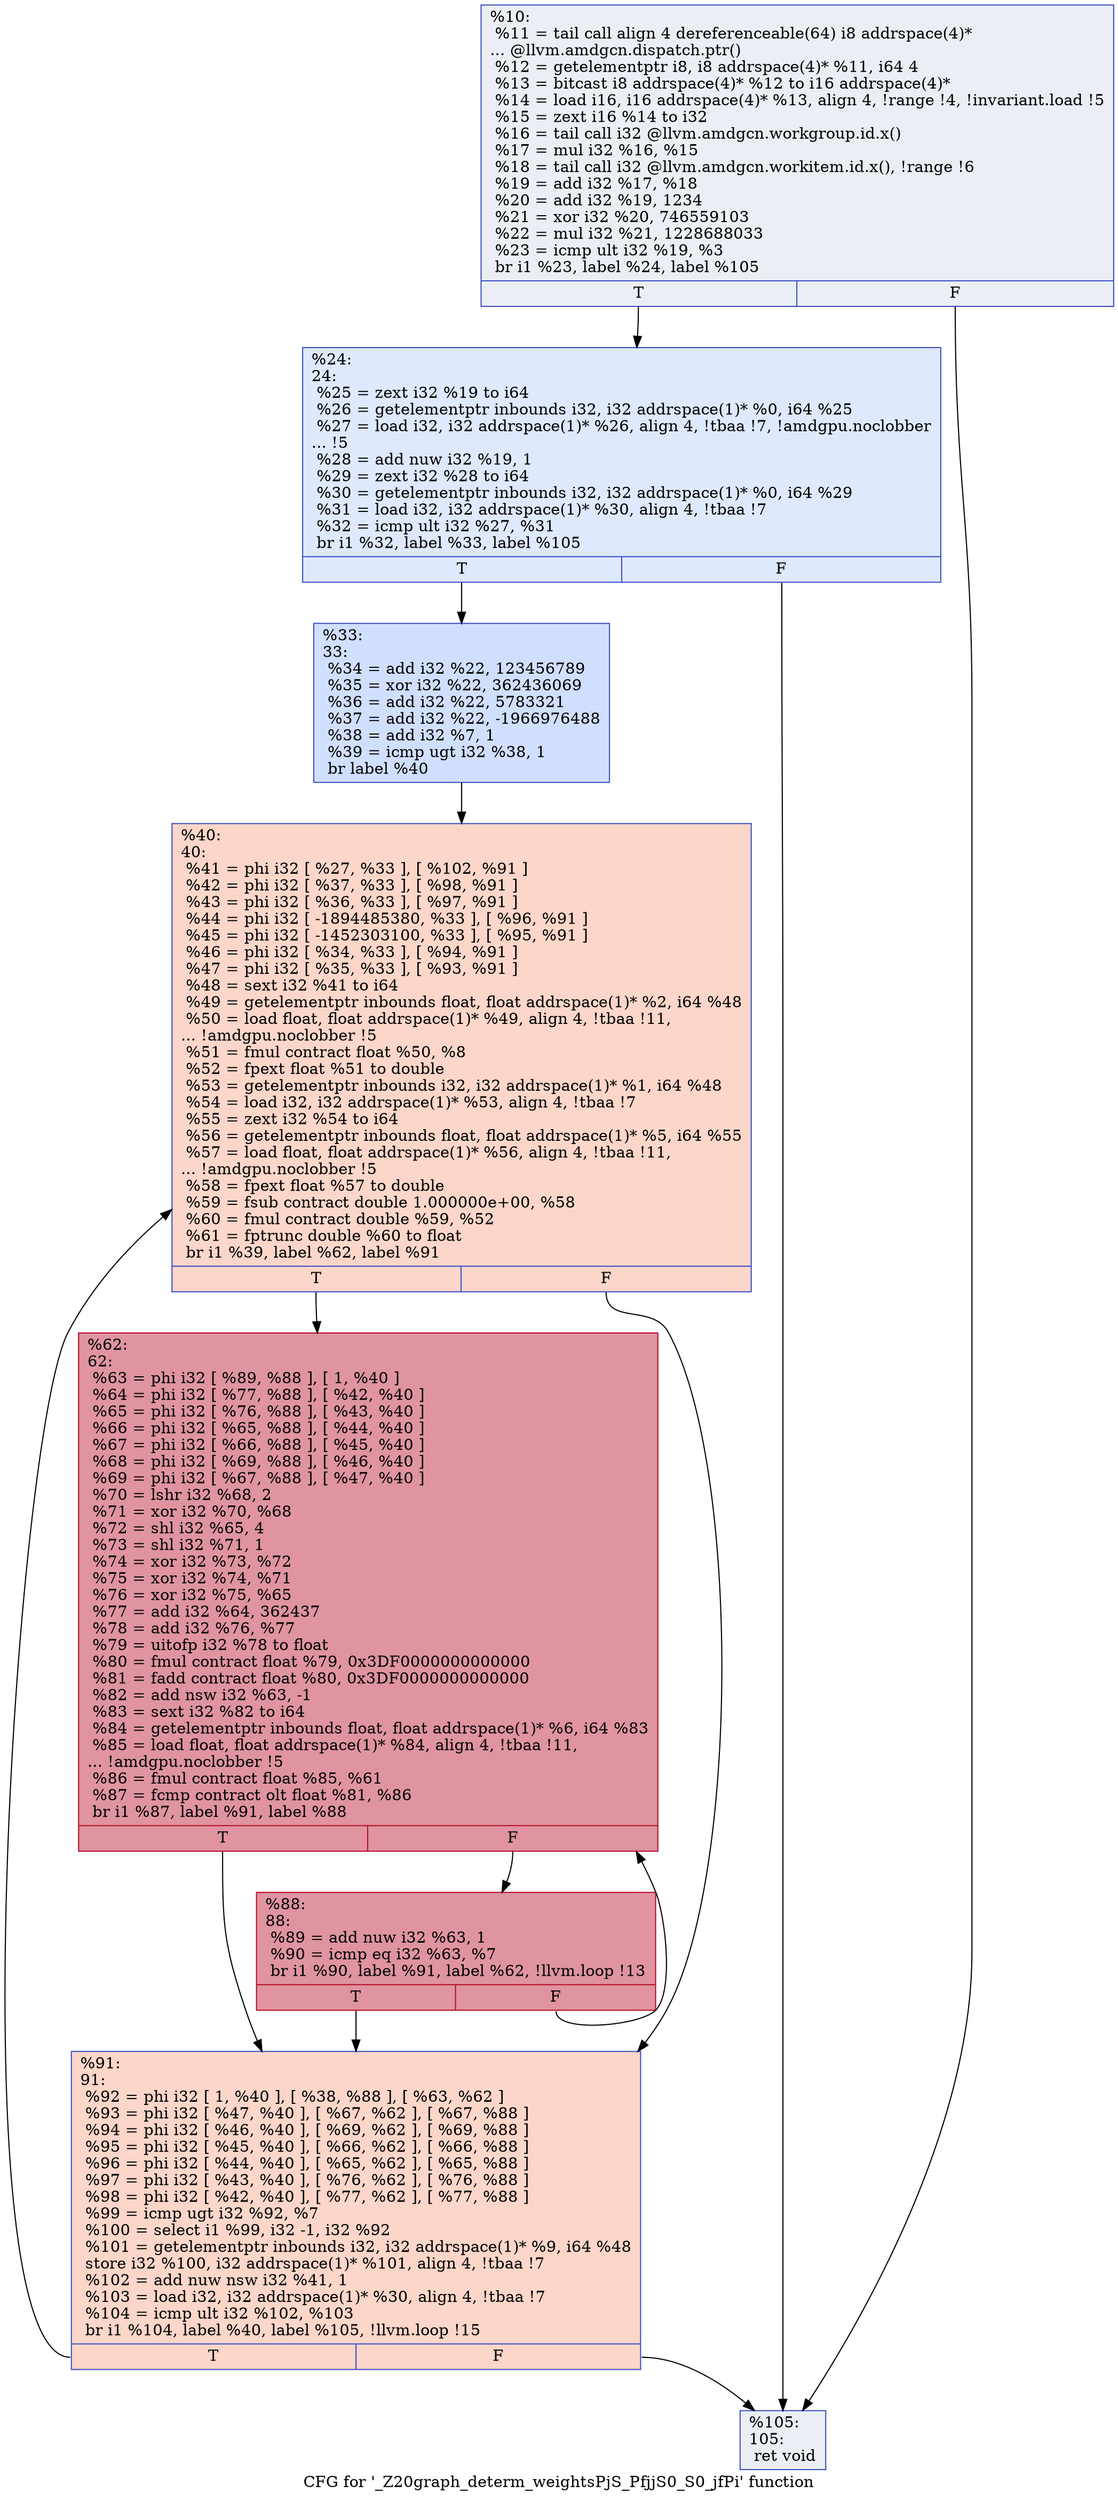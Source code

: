 digraph "CFG for '_Z20graph_determ_weightsPjS_PfjjS0_S0_jfPi' function" {
	label="CFG for '_Z20graph_determ_weightsPjS_PfjjS0_S0_jfPi' function";

	Node0x55c9570 [shape=record,color="#3d50c3ff", style=filled, fillcolor="#d1dae970",label="{%10:\l  %11 = tail call align 4 dereferenceable(64) i8 addrspace(4)*\l... @llvm.amdgcn.dispatch.ptr()\l  %12 = getelementptr i8, i8 addrspace(4)* %11, i64 4\l  %13 = bitcast i8 addrspace(4)* %12 to i16 addrspace(4)*\l  %14 = load i16, i16 addrspace(4)* %13, align 4, !range !4, !invariant.load !5\l  %15 = zext i16 %14 to i32\l  %16 = tail call i32 @llvm.amdgcn.workgroup.id.x()\l  %17 = mul i32 %16, %15\l  %18 = tail call i32 @llvm.amdgcn.workitem.id.x(), !range !6\l  %19 = add i32 %17, %18\l  %20 = add i32 %19, 1234\l  %21 = xor i32 %20, 746559103\l  %22 = mul i32 %21, 1228688033\l  %23 = icmp ult i32 %19, %3\l  br i1 %23, label %24, label %105\l|{<s0>T|<s1>F}}"];
	Node0x55c9570:s0 -> Node0x55cc250;
	Node0x55c9570:s1 -> Node0x55cc2e0;
	Node0x55cc250 [shape=record,color="#3d50c3ff", style=filled, fillcolor="#b5cdfa70",label="{%24:\l24:                                               \l  %25 = zext i32 %19 to i64\l  %26 = getelementptr inbounds i32, i32 addrspace(1)* %0, i64 %25\l  %27 = load i32, i32 addrspace(1)* %26, align 4, !tbaa !7, !amdgpu.noclobber\l... !5\l  %28 = add nuw i32 %19, 1\l  %29 = zext i32 %28 to i64\l  %30 = getelementptr inbounds i32, i32 addrspace(1)* %0, i64 %29\l  %31 = load i32, i32 addrspace(1)* %30, align 4, !tbaa !7\l  %32 = icmp ult i32 %27, %31\l  br i1 %32, label %33, label %105\l|{<s0>T|<s1>F}}"];
	Node0x55cc250:s0 -> Node0x55cba90;
	Node0x55cc250:s1 -> Node0x55cc2e0;
	Node0x55cba90 [shape=record,color="#3d50c3ff", style=filled, fillcolor="#96b7ff70",label="{%33:\l33:                                               \l  %34 = add i32 %22, 123456789\l  %35 = xor i32 %22, 362436069\l  %36 = add i32 %22, 5783321\l  %37 = add i32 %22, -1966976488\l  %38 = add i32 %7, 1\l  %39 = icmp ugt i32 %38, 1\l  br label %40\l}"];
	Node0x55cba90 -> Node0x55cdc90;
	Node0x55cdc90 [shape=record,color="#3d50c3ff", style=filled, fillcolor="#f6a38570",label="{%40:\l40:                                               \l  %41 = phi i32 [ %27, %33 ], [ %102, %91 ]\l  %42 = phi i32 [ %37, %33 ], [ %98, %91 ]\l  %43 = phi i32 [ %36, %33 ], [ %97, %91 ]\l  %44 = phi i32 [ -1894485380, %33 ], [ %96, %91 ]\l  %45 = phi i32 [ -1452303100, %33 ], [ %95, %91 ]\l  %46 = phi i32 [ %34, %33 ], [ %94, %91 ]\l  %47 = phi i32 [ %35, %33 ], [ %93, %91 ]\l  %48 = sext i32 %41 to i64\l  %49 = getelementptr inbounds float, float addrspace(1)* %2, i64 %48\l  %50 = load float, float addrspace(1)* %49, align 4, !tbaa !11,\l... !amdgpu.noclobber !5\l  %51 = fmul contract float %50, %8\l  %52 = fpext float %51 to double\l  %53 = getelementptr inbounds i32, i32 addrspace(1)* %1, i64 %48\l  %54 = load i32, i32 addrspace(1)* %53, align 4, !tbaa !7\l  %55 = zext i32 %54 to i64\l  %56 = getelementptr inbounds float, float addrspace(1)* %5, i64 %55\l  %57 = load float, float addrspace(1)* %56, align 4, !tbaa !11,\l... !amdgpu.noclobber !5\l  %58 = fpext float %57 to double\l  %59 = fsub contract double 1.000000e+00, %58\l  %60 = fmul contract double %59, %52\l  %61 = fptrunc double %60 to float\l  br i1 %39, label %62, label %91\l|{<s0>T|<s1>F}}"];
	Node0x55cdc90:s0 -> Node0x55cff40;
	Node0x55cdc90:s1 -> Node0x55cdd80;
	Node0x55cff40 [shape=record,color="#b70d28ff", style=filled, fillcolor="#b70d2870",label="{%62:\l62:                                               \l  %63 = phi i32 [ %89, %88 ], [ 1, %40 ]\l  %64 = phi i32 [ %77, %88 ], [ %42, %40 ]\l  %65 = phi i32 [ %76, %88 ], [ %43, %40 ]\l  %66 = phi i32 [ %65, %88 ], [ %44, %40 ]\l  %67 = phi i32 [ %66, %88 ], [ %45, %40 ]\l  %68 = phi i32 [ %69, %88 ], [ %46, %40 ]\l  %69 = phi i32 [ %67, %88 ], [ %47, %40 ]\l  %70 = lshr i32 %68, 2\l  %71 = xor i32 %70, %68\l  %72 = shl i32 %65, 4\l  %73 = shl i32 %71, 1\l  %74 = xor i32 %73, %72\l  %75 = xor i32 %74, %71\l  %76 = xor i32 %75, %65\l  %77 = add i32 %64, 362437\l  %78 = add i32 %76, %77\l  %79 = uitofp i32 %78 to float\l  %80 = fmul contract float %79, 0x3DF0000000000000\l  %81 = fadd contract float %80, 0x3DF0000000000000\l  %82 = add nsw i32 %63, -1\l  %83 = sext i32 %82 to i64\l  %84 = getelementptr inbounds float, float addrspace(1)* %6, i64 %83\l  %85 = load float, float addrspace(1)* %84, align 4, !tbaa !11,\l... !amdgpu.noclobber !5\l  %86 = fmul contract float %85, %61\l  %87 = fcmp contract olt float %81, %86\l  br i1 %87, label %91, label %88\l|{<s0>T|<s1>F}}"];
	Node0x55cff40:s0 -> Node0x55cdd80;
	Node0x55cff40:s1 -> Node0x55d0080;
	Node0x55d0080 [shape=record,color="#b70d28ff", style=filled, fillcolor="#b70d2870",label="{%88:\l88:                                               \l  %89 = add nuw i32 %63, 1\l  %90 = icmp eq i32 %63, %7\l  br i1 %90, label %91, label %62, !llvm.loop !13\l|{<s0>T|<s1>F}}"];
	Node0x55d0080:s0 -> Node0x55cdd80;
	Node0x55d0080:s1 -> Node0x55cff40;
	Node0x55cdd80 [shape=record,color="#3d50c3ff", style=filled, fillcolor="#f6a38570",label="{%91:\l91:                                               \l  %92 = phi i32 [ 1, %40 ], [ %38, %88 ], [ %63, %62 ]\l  %93 = phi i32 [ %47, %40 ], [ %67, %62 ], [ %67, %88 ]\l  %94 = phi i32 [ %46, %40 ], [ %69, %62 ], [ %69, %88 ]\l  %95 = phi i32 [ %45, %40 ], [ %66, %62 ], [ %66, %88 ]\l  %96 = phi i32 [ %44, %40 ], [ %65, %62 ], [ %65, %88 ]\l  %97 = phi i32 [ %43, %40 ], [ %76, %62 ], [ %76, %88 ]\l  %98 = phi i32 [ %42, %40 ], [ %77, %62 ], [ %77, %88 ]\l  %99 = icmp ugt i32 %92, %7\l  %100 = select i1 %99, i32 -1, i32 %92\l  %101 = getelementptr inbounds i32, i32 addrspace(1)* %9, i64 %48\l  store i32 %100, i32 addrspace(1)* %101, align 4, !tbaa !7\l  %102 = add nuw nsw i32 %41, 1\l  %103 = load i32, i32 addrspace(1)* %30, align 4, !tbaa !7\l  %104 = icmp ult i32 %102, %103\l  br i1 %104, label %40, label %105, !llvm.loop !15\l|{<s0>T|<s1>F}}"];
	Node0x55cdd80:s0 -> Node0x55cdc90;
	Node0x55cdd80:s1 -> Node0x55cc2e0;
	Node0x55cc2e0 [shape=record,color="#3d50c3ff", style=filled, fillcolor="#d1dae970",label="{%105:\l105:                                              \l  ret void\l}"];
}
